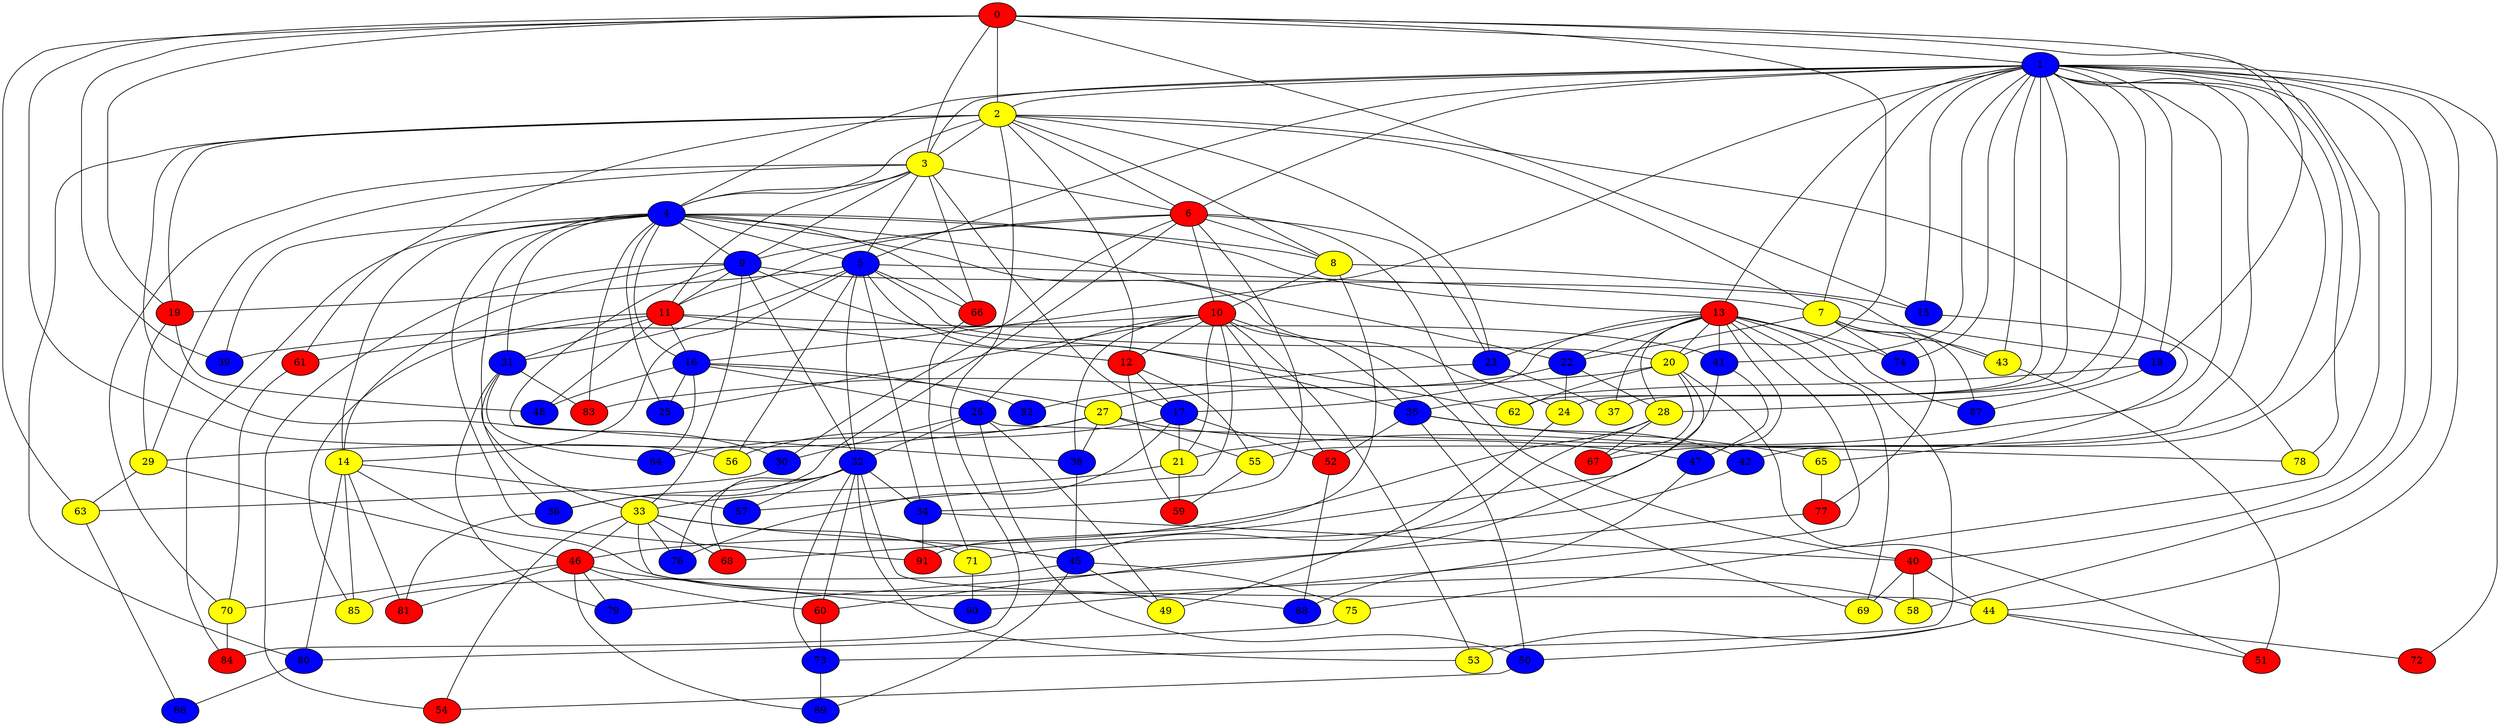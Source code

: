 graph {
0 [style = filled fillcolor = red];
1 [style = filled fillcolor = blue];
2 [style = filled fillcolor = yellow];
3 [style = filled fillcolor = yellow];
4 [style = filled fillcolor = blue];
5 [style = filled fillcolor = blue];
6 [style = filled fillcolor = red];
7 [style = filled fillcolor = yellow];
8 [style = filled fillcolor = yellow];
9 [style = filled fillcolor = blue];
10 [style = filled fillcolor = red];
11 [style = filled fillcolor = red];
12 [style = filled fillcolor = red];
13 [style = filled fillcolor = red];
14 [style = filled fillcolor = yellow];
15 [style = filled fillcolor = blue];
16 [style = filled fillcolor = blue];
17 [style = filled fillcolor = blue];
18 [style = filled fillcolor = blue];
19 [style = filled fillcolor = red];
20 [style = filled fillcolor = yellow];
21 [style = filled fillcolor = yellow];
22 [style = filled fillcolor = blue];
23 [style = filled fillcolor = blue];
24 [style = filled fillcolor = yellow];
25 [style = filled fillcolor = blue];
26 [style = filled fillcolor = blue];
27 [style = filled fillcolor = yellow];
28 [style = filled fillcolor = yellow];
29 [style = filled fillcolor = yellow];
30 [style = filled fillcolor = blue];
31 [style = filled fillcolor = blue];
32 [style = filled fillcolor = blue];
33 [style = filled fillcolor = yellow];
34 [style = filled fillcolor = blue];
35 [style = filled fillcolor = blue];
36 [style = filled fillcolor = blue];
37 [style = filled fillcolor = yellow];
38 [style = filled fillcolor = blue];
39 [style = filled fillcolor = blue];
40 [style = filled fillcolor = red];
41 [style = filled fillcolor = blue];
42 [style = filled fillcolor = blue];
43 [style = filled fillcolor = yellow];
44 [style = filled fillcolor = yellow];
45 [style = filled fillcolor = blue];
46 [style = filled fillcolor = red];
47 [style = filled fillcolor = blue];
48 [style = filled fillcolor = blue];
49 [style = filled fillcolor = yellow];
50 [style = filled fillcolor = blue];
51 [style = filled fillcolor = red];
52 [style = filled fillcolor = red];
53 [style = filled fillcolor = yellow];
54 [style = filled fillcolor = red];
55 [style = filled fillcolor = yellow];
56 [style = filled fillcolor = yellow];
57 [style = filled fillcolor = blue];
58 [style = filled fillcolor = yellow];
59 [style = filled fillcolor = red];
60 [style = filled fillcolor = red];
61 [style = filled fillcolor = red];
62 [style = filled fillcolor = yellow];
63 [style = filled fillcolor = yellow];
64 [style = filled fillcolor = blue];
65 [style = filled fillcolor = yellow];
66 [style = filled fillcolor = red];
67 [style = filled fillcolor = red];
68 [style = filled fillcolor = red];
69 [style = filled fillcolor = yellow];
70 [style = filled fillcolor = yellow];
71 [style = filled fillcolor = yellow];
72 [style = filled fillcolor = red];
73 [style = filled fillcolor = blue];
74 [style = filled fillcolor = blue];
75 [style = filled fillcolor = yellow];
76 [style = filled fillcolor = blue];
77 [style = filled fillcolor = red];
78 [style = filled fillcolor = yellow];
79 [style = filled fillcolor = blue];
80 [style = filled fillcolor = blue];
81 [style = filled fillcolor = red];
82 [style = filled fillcolor = blue];
83 [style = filled fillcolor = red];
84 [style = filled fillcolor = red];
85 [style = filled fillcolor = yellow];
86 [style = filled fillcolor = blue];
87 [style = filled fillcolor = blue];
88 [style = filled fillcolor = blue];
89 [style = filled fillcolor = blue];
90 [style = filled fillcolor = blue];
91 [style = filled fillcolor = red];
0 -- 15;
0 -- 3;
0 -- 2;
0 -- 1;
0 -- 18;
0 -- 19;
0 -- 20;
0 -- 39;
0 -- 42;
0 -- 56;
0 -- 63;
1 -- 2;
1 -- 3;
1 -- 4;
1 -- 5;
1 -- 6;
1 -- 7;
1 -- 13;
1 -- 15;
1 -- 16;
1 -- 18;
1 -- 21;
1 -- 24;
1 -- 28;
1 -- 37;
1 -- 40;
1 -- 41;
1 -- 43;
1 -- 44;
1 -- 55;
1 -- 58;
1 -- 62;
1 -- 67;
1 -- 72;
1 -- 74;
1 -- 75;
1 -- 78;
2 -- 3;
2 -- 4;
2 -- 6;
2 -- 7;
2 -- 8;
2 -- 12;
2 -- 19;
2 -- 23;
2 -- 30;
2 -- 61;
2 -- 78;
2 -- 80;
2 -- 84;
3 -- 4;
3 -- 5;
3 -- 6;
3 -- 9;
3 -- 11;
3 -- 17;
3 -- 29;
3 -- 66;
3 -- 70;
4 -- 5;
4 -- 8;
4 -- 9;
4 -- 13;
4 -- 14;
4 -- 16;
4 -- 22;
4 -- 24;
4 -- 25;
4 -- 31;
4 -- 33;
4 -- 39;
4 -- 66;
4 -- 83;
4 -- 84;
4 -- 91;
5 -- 7;
5 -- 14;
5 -- 19;
5 -- 20;
5 -- 31;
5 -- 32;
5 -- 34;
5 -- 35;
5 -- 56;
5 -- 66;
6 -- 8;
6 -- 9;
6 -- 10;
6 -- 11;
6 -- 23;
6 -- 30;
6 -- 34;
6 -- 36;
6 -- 40;
7 -- 18;
7 -- 22;
7 -- 43;
7 -- 74;
7 -- 77;
7 -- 87;
8 -- 10;
8 -- 15;
8 -- 91;
9 -- 11;
9 -- 14;
9 -- 32;
9 -- 33;
9 -- 38;
9 -- 43;
9 -- 54;
9 -- 62;
10 -- 12;
10 -- 21;
10 -- 25;
10 -- 26;
10 -- 35;
10 -- 38;
10 -- 39;
10 -- 52;
10 -- 53;
10 -- 57;
10 -- 69;
11 -- 12;
11 -- 16;
11 -- 31;
11 -- 41;
11 -- 48;
11 -- 61;
11 -- 85;
12 -- 17;
12 -- 55;
12 -- 59;
13 -- 17;
13 -- 20;
13 -- 22;
13 -- 23;
13 -- 28;
13 -- 37;
13 -- 41;
13 -- 47;
13 -- 69;
13 -- 73;
13 -- 74;
13 -- 87;
13 -- 90;
14 -- 57;
14 -- 58;
14 -- 80;
14 -- 81;
14 -- 85;
15 -- 65;
16 -- 25;
16 -- 26;
16 -- 27;
16 -- 48;
16 -- 64;
16 -- 82;
17 -- 21;
17 -- 52;
17 -- 64;
17 -- 76;
18 -- 35;
18 -- 87;
19 -- 29;
19 -- 48;
20 -- 51;
20 -- 60;
20 -- 62;
20 -- 67;
20 -- 83;
21 -- 33;
21 -- 59;
22 -- 24;
22 -- 27;
22 -- 28;
23 -- 37;
23 -- 82;
24 -- 49;
26 -- 30;
26 -- 32;
26 -- 49;
26 -- 50;
26 -- 78;
27 -- 29;
27 -- 38;
27 -- 47;
27 -- 55;
27 -- 56;
28 -- 45;
28 -- 46;
28 -- 67;
29 -- 46;
29 -- 63;
30 -- 63;
31 -- 36;
31 -- 64;
31 -- 79;
31 -- 83;
32 -- 34;
32 -- 36;
32 -- 44;
32 -- 53;
32 -- 57;
32 -- 60;
32 -- 68;
32 -- 73;
32 -- 76;
33 -- 45;
33 -- 46;
33 -- 54;
33 -- 68;
33 -- 71;
33 -- 76;
33 -- 90;
34 -- 40;
34 -- 91;
35 -- 42;
35 -- 50;
35 -- 52;
35 -- 65;
36 -- 81;
38 -- 45;
40 -- 44;
40 -- 58;
40 -- 69;
41 -- 47;
41 -- 68;
42 -- 71;
43 -- 51;
44 -- 50;
44 -- 51;
44 -- 53;
44 -- 72;
45 -- 49;
45 -- 75;
45 -- 85;
45 -- 89;
46 -- 60;
46 -- 70;
46 -- 79;
46 -- 81;
46 -- 88;
46 -- 89;
47 -- 88;
50 -- 54;
52 -- 88;
55 -- 59;
60 -- 73;
61 -- 70;
63 -- 86;
65 -- 77;
66 -- 71;
70 -- 84;
71 -- 90;
73 -- 89;
75 -- 80;
77 -- 79;
80 -- 86;
}
